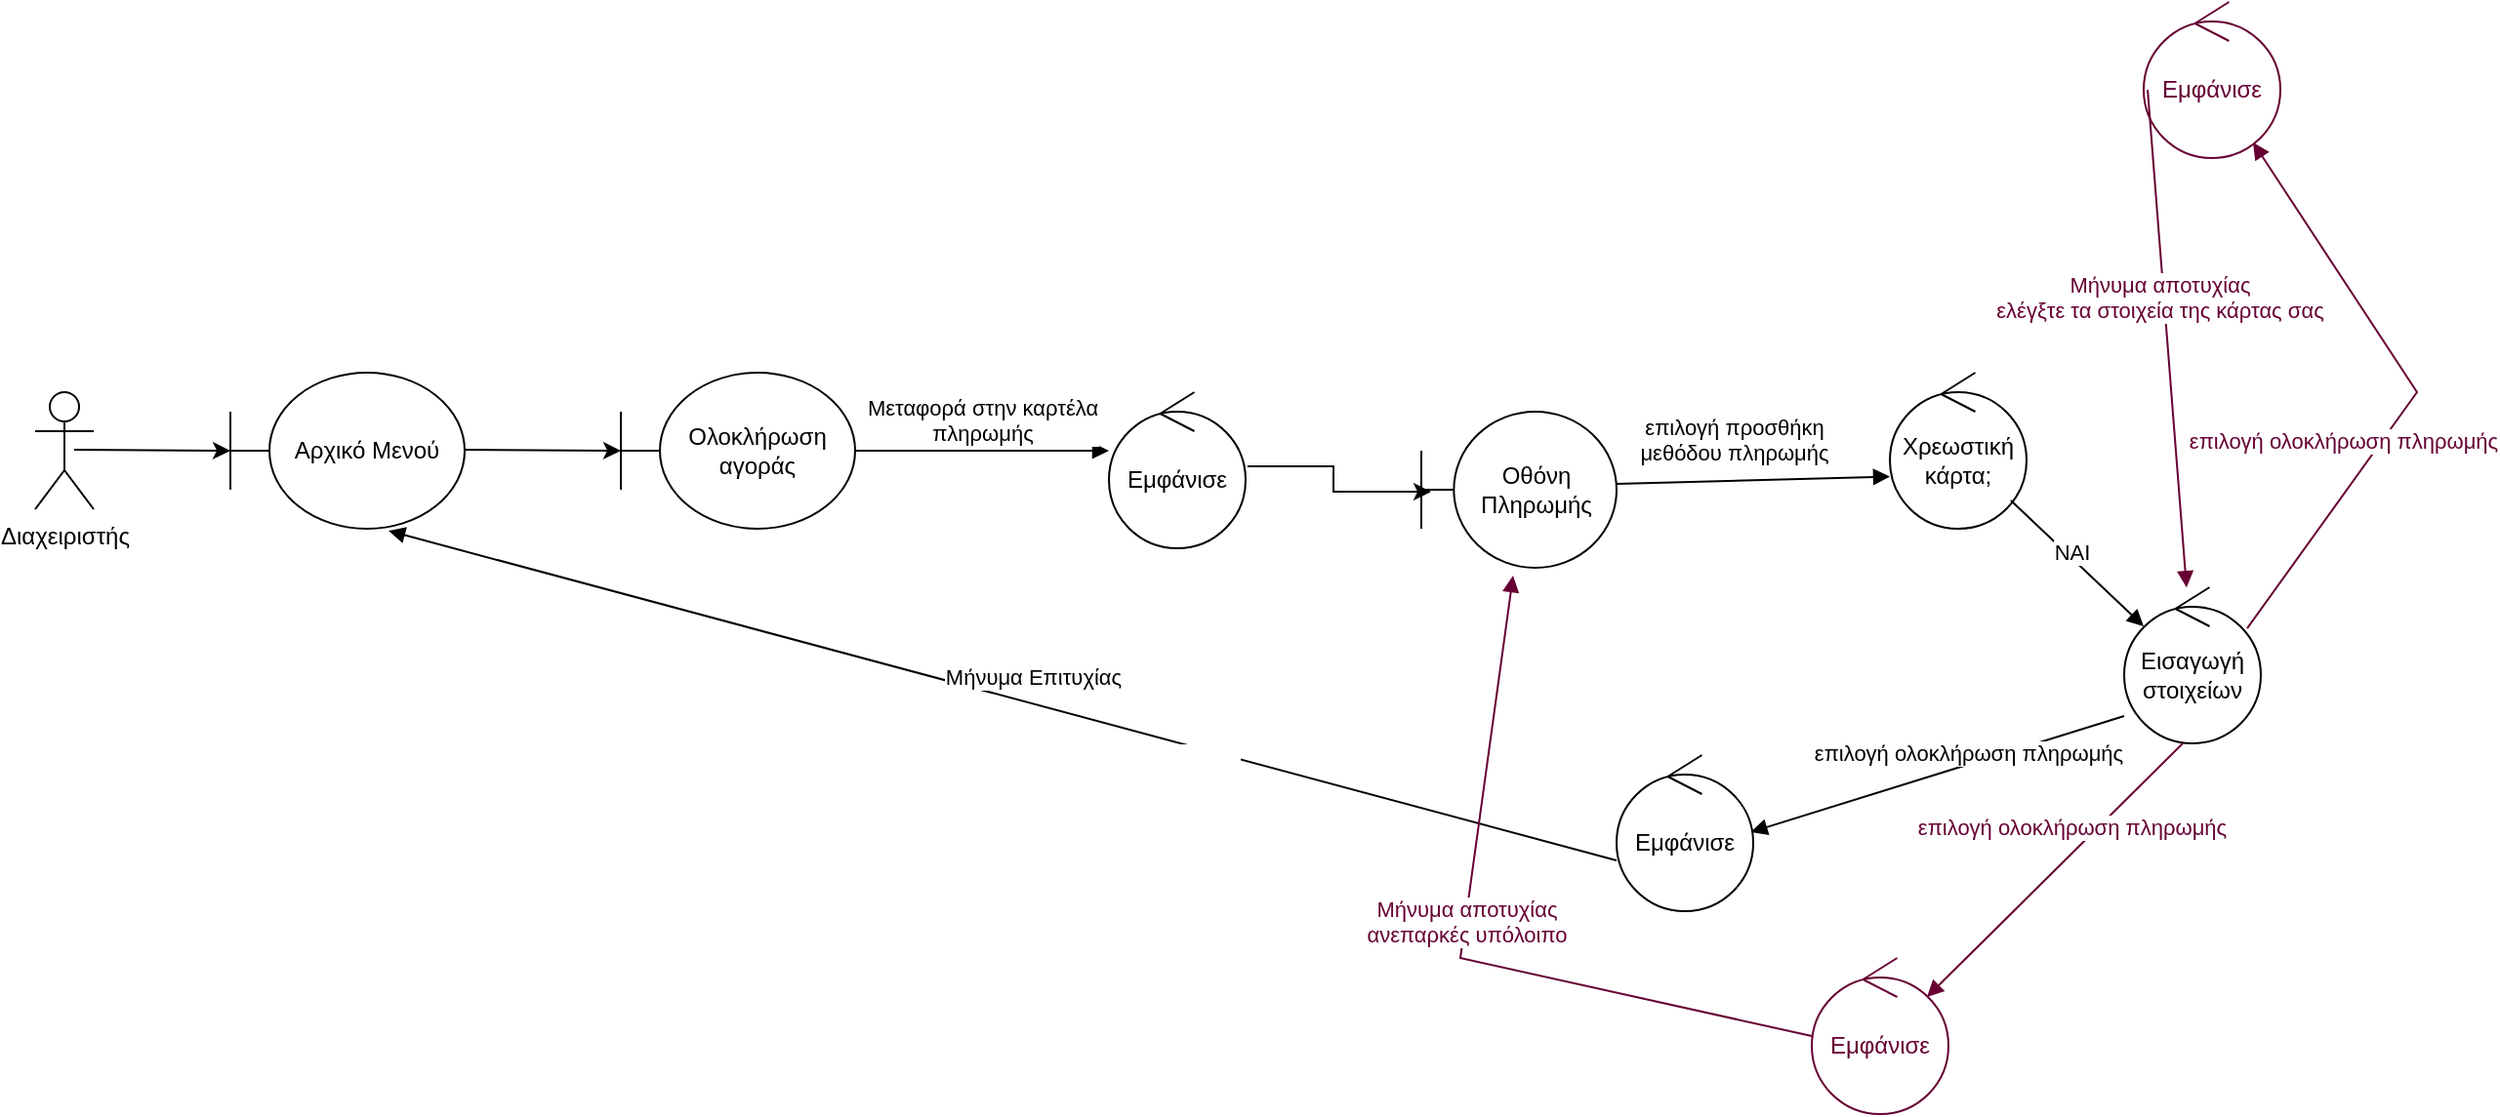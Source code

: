 <mxfile version="18.0.4" type="device"><diagram id="C5RBs43oDa-KdzZeNtuy" name="Page-1"><mxGraphModel dx="3076" dy="1931" grid="1" gridSize="10" guides="1" tooltips="1" connect="1" arrows="1" fold="1" page="1" pageScale="1" pageWidth="827" pageHeight="1169" math="0" shadow="0"><root><mxCell id="WIyWlLk6GJQsqaUBKTNV-0"/><mxCell id="WIyWlLk6GJQsqaUBKTNV-1" parent="WIyWlLk6GJQsqaUBKTNV-0"/><mxCell id="0oH2s43ZetDMLiPKKQr--0" value="Διαχειριστής" style="shape=umlActor;verticalLabelPosition=bottom;verticalAlign=top;html=1;" vertex="1" parent="WIyWlLk6GJQsqaUBKTNV-1"><mxGeometry x="-1620" y="-810" width="30" height="60" as="geometry"/></mxCell><mxCell id="0oH2s43ZetDMLiPKKQr--1" value="Ολοκλήρωση αγοράς" style="shape=umlBoundary;whiteSpace=wrap;html=1;" vertex="1" parent="WIyWlLk6GJQsqaUBKTNV-1"><mxGeometry x="-1320" y="-820" width="120" height="80" as="geometry"/></mxCell><mxCell id="0oH2s43ZetDMLiPKKQr--2" value="Εμφάνισε" style="ellipse;shape=umlControl;whiteSpace=wrap;html=1;" vertex="1" parent="WIyWlLk6GJQsqaUBKTNV-1"><mxGeometry x="-1070" y="-810" width="70" height="80" as="geometry"/></mxCell><mxCell id="0oH2s43ZetDMLiPKKQr--3" value="Μεταφορά στην καρτέλα &lt;br&gt;πληρωμής" style="html=1;verticalAlign=bottom;endArrow=block;rounded=0;exitX=1;exitY=0.5;exitDx=0;exitDy=0;exitPerimeter=0;entryX=0;entryY=0.375;entryDx=0;entryDy=0;entryPerimeter=0;" edge="1" parent="WIyWlLk6GJQsqaUBKTNV-1" source="0oH2s43ZetDMLiPKKQr--1" target="0oH2s43ZetDMLiPKKQr--2"><mxGeometry width="80" relative="1" as="geometry"><mxPoint x="-1060" y="-780" as="sourcePoint"/><mxPoint x="-958.83" y="-712.92" as="targetPoint"/><mxPoint as="offset"/></mxGeometry></mxCell><mxCell id="0oH2s43ZetDMLiPKKQr--4" style="edgeStyle=orthogonalEdgeStyle;rounded=0;orthogonalLoop=1;jettySize=auto;html=1;exitX=0.5;exitY=0.5;exitDx=0;exitDy=0;exitPerimeter=0;" edge="1" parent="WIyWlLk6GJQsqaUBKTNV-1"><mxGeometry relative="1" as="geometry"><mxPoint x="-1520" y="-780" as="targetPoint"/><mxPoint x="-1600" y="-780.5" as="sourcePoint"/><Array as="points"><mxPoint x="-1600" y="-780"/><mxPoint x="-1600" y="-780"/></Array></mxGeometry></mxCell><mxCell id="0oH2s43ZetDMLiPKKQr--5" style="edgeStyle=orthogonalEdgeStyle;rounded=0;orthogonalLoop=1;jettySize=auto;html=1;exitX=1.014;exitY=0.475;exitDx=0;exitDy=0;exitPerimeter=0;entryX=0.05;entryY=0.513;entryDx=0;entryDy=0;entryPerimeter=0;" edge="1" parent="WIyWlLk6GJQsqaUBKTNV-1" source="0oH2s43ZetDMLiPKKQr--2" target="0oH2s43ZetDMLiPKKQr--6"><mxGeometry relative="1" as="geometry"><mxPoint x="-1040" y="-762.36" as="targetPoint"/><mxPoint x="-1100" y="-762" as="sourcePoint"/><Array as="points"/></mxGeometry></mxCell><mxCell id="0oH2s43ZetDMLiPKKQr--6" value="Οθόνη Πληρωμής" style="shape=umlBoundary;whiteSpace=wrap;html=1;" vertex="1" parent="WIyWlLk6GJQsqaUBKTNV-1"><mxGeometry x="-910" y="-800" width="100" height="80" as="geometry"/></mxCell><mxCell id="0oH2s43ZetDMLiPKKQr--7" value="επιλογή προσθήκη &lt;br&gt;μεθόδου πληρωμής" style="html=1;verticalAlign=bottom;endArrow=block;rounded=0;" edge="1" parent="WIyWlLk6GJQsqaUBKTNV-1"><mxGeometry x="-0.139" y="5" width="80" relative="1" as="geometry"><mxPoint x="-810" y="-763" as="sourcePoint"/><mxPoint x="-670" y="-766.75" as="targetPoint"/><Array as="points"/><mxPoint as="offset"/></mxGeometry></mxCell><mxCell id="0oH2s43ZetDMLiPKKQr--8" value="Χρεωστική κάρτα;" style="ellipse;shape=umlControl;whiteSpace=wrap;html=1;" vertex="1" parent="WIyWlLk6GJQsqaUBKTNV-1"><mxGeometry x="-670" y="-820" width="70" height="80" as="geometry"/></mxCell><mxCell id="0oH2s43ZetDMLiPKKQr--9" value="ΝΑΙ" style="html=1;verticalAlign=bottom;endArrow=block;rounded=0;" edge="1" parent="WIyWlLk6GJQsqaUBKTNV-1" source="0oH2s43ZetDMLiPKKQr--8"><mxGeometry x="0.004" y="-5" width="80" relative="1" as="geometry"><mxPoint x="-536.03" y="-376.96" as="sourcePoint"/><mxPoint x="-540" y="-690" as="targetPoint"/><mxPoint as="offset"/></mxGeometry></mxCell><mxCell id="0oH2s43ZetDMLiPKKQr--10" value="Εισαγωγή στοιχείων" style="ellipse;shape=umlControl;whiteSpace=wrap;html=1;" vertex="1" parent="WIyWlLk6GJQsqaUBKTNV-1"><mxGeometry x="-550" y="-710" width="70" height="80" as="geometry"/></mxCell><mxCell id="0oH2s43ZetDMLiPKKQr--11" value="" style="html=1;verticalAlign=bottom;endArrow=block;rounded=0;" edge="1" parent="WIyWlLk6GJQsqaUBKTNV-1"><mxGeometry x="0.062" y="-3" width="80" relative="1" as="geometry"><mxPoint x="-550.001" y="-644.003" as="sourcePoint"/><mxPoint x="-741.23" y="-584.51" as="targetPoint"/><mxPoint as="offset"/></mxGeometry></mxCell><mxCell id="0oH2s43ZetDMLiPKKQr--12" value="επιλογή ολοκλήρωση πληρωμής" style="edgeLabel;html=1;align=center;verticalAlign=middle;resizable=0;points=[];" vertex="1" connectable="0" parent="0oH2s43ZetDMLiPKKQr--11"><mxGeometry x="-0.277" y="3" relative="1" as="geometry"><mxPoint x="-12" y="-6" as="offset"/></mxGeometry></mxCell><mxCell id="0oH2s43ZetDMLiPKKQr--13" value="Εμφάνισε" style="ellipse;shape=umlControl;whiteSpace=wrap;html=1;" vertex="1" parent="WIyWlLk6GJQsqaUBKTNV-1"><mxGeometry x="-810" y="-624" width="70" height="80" as="geometry"/></mxCell><mxCell id="0oH2s43ZetDMLiPKKQr--14" value="Μήνυμα Επιτυχίας" style="html=1;verticalAlign=bottom;endArrow=block;rounded=0;entryX=0.675;entryY=1.013;entryDx=0;entryDy=0;entryPerimeter=0;" edge="1" parent="WIyWlLk6GJQsqaUBKTNV-1" target="0oH2s43ZetDMLiPKKQr--15"><mxGeometry x="-0.045" y="-4" width="80" relative="1" as="geometry"><mxPoint x="-810" y="-570" as="sourcePoint"/><mxPoint x="-1270" y="-620" as="targetPoint"/><mxPoint as="offset"/><Array as="points"/></mxGeometry></mxCell><mxCell id="0oH2s43ZetDMLiPKKQr--15" value="Αρχικό Μενού" style="shape=umlBoundary;whiteSpace=wrap;html=1;" vertex="1" parent="WIyWlLk6GJQsqaUBKTNV-1"><mxGeometry x="-1520" y="-820" width="120" height="80" as="geometry"/></mxCell><mxCell id="0oH2s43ZetDMLiPKKQr--17" style="edgeStyle=orthogonalEdgeStyle;rounded=0;orthogonalLoop=1;jettySize=auto;html=1;exitX=0.5;exitY=0.5;exitDx=0;exitDy=0;exitPerimeter=0;" edge="1" parent="WIyWlLk6GJQsqaUBKTNV-1"><mxGeometry relative="1" as="geometry"><mxPoint x="-1320" y="-780" as="targetPoint"/><mxPoint x="-1400" y="-780.5" as="sourcePoint"/><Array as="points"><mxPoint x="-1400" y="-780"/><mxPoint x="-1400" y="-780"/></Array></mxGeometry></mxCell><mxCell id="0oH2s43ZetDMLiPKKQr--18" value="Εμφάνισε" style="ellipse;shape=umlControl;whiteSpace=wrap;html=1;strokeColor=#660033;fontColor=#660033;" vertex="1" parent="WIyWlLk6GJQsqaUBKTNV-1"><mxGeometry x="-710" y="-520" width="70" height="80" as="geometry"/></mxCell><mxCell id="0oH2s43ZetDMLiPKKQr--21" value="" style="html=1;verticalAlign=bottom;endArrow=block;rounded=0;exitX=0.429;exitY=1;exitDx=0;exitDy=0;exitPerimeter=0;entryX=0.843;entryY=0.25;entryDx=0;entryDy=0;entryPerimeter=0;strokeColor=#660033;" edge="1" parent="WIyWlLk6GJQsqaUBKTNV-1" source="0oH2s43ZetDMLiPKKQr--10" target="0oH2s43ZetDMLiPKKQr--18"><mxGeometry x="0.062" y="-3" width="80" relative="1" as="geometry"><mxPoint x="-520" y="-620" as="sourcePoint"/><mxPoint x="-660" y="-544" as="targetPoint"/><mxPoint as="offset"/></mxGeometry></mxCell><mxCell id="0oH2s43ZetDMLiPKKQr--22" value="επιλογή ολοκλήρωση πληρωμής" style="edgeLabel;html=1;align=center;verticalAlign=middle;resizable=0;points=[];fontColor=#660033;" vertex="1" connectable="0" parent="0oH2s43ZetDMLiPKKQr--21"><mxGeometry x="-0.277" y="3" relative="1" as="geometry"><mxPoint x="-12" y="-6" as="offset"/></mxGeometry></mxCell><mxCell id="0oH2s43ZetDMLiPKKQr--23" value="Μήνυμα αποτυχίας&lt;br&gt;ανεπαρκές υπόλοιπο" style="html=1;verticalAlign=bottom;endArrow=block;rounded=0;fontColor=#660033;strokeColor=#660033;exitX=0.014;exitY=0.75;exitDx=0;exitDy=0;exitPerimeter=0;entryX=0.47;entryY=1.05;entryDx=0;entryDy=0;entryPerimeter=0;" edge="1" parent="WIyWlLk6GJQsqaUBKTNV-1" target="0oH2s43ZetDMLiPKKQr--6"><mxGeometry x="-0.045" y="-4" width="80" relative="1" as="geometry"><mxPoint x="-710" y="-480" as="sourcePoint"/><mxPoint x="-1180" y="-580" as="targetPoint"/><mxPoint as="offset"/><Array as="points"><mxPoint x="-890" y="-520"/></Array></mxGeometry></mxCell><mxCell id="0oH2s43ZetDMLiPKKQr--25" value="" style="html=1;verticalAlign=bottom;endArrow=block;rounded=0;exitX=0.9;exitY=0.263;exitDx=0;exitDy=0;exitPerimeter=0;strokeColor=#660033;" edge="1" parent="WIyWlLk6GJQsqaUBKTNV-1" source="0oH2s43ZetDMLiPKKQr--10" target="0oH2s43ZetDMLiPKKQr--27"><mxGeometry x="0.062" y="-3" width="80" relative="1" as="geometry"><mxPoint x="-480" y="-693.48" as="sourcePoint"/><mxPoint x="-516" y="-866.52" as="targetPoint"/><mxPoint as="offset"/><Array as="points"><mxPoint x="-400" y="-810"/></Array></mxGeometry></mxCell><mxCell id="0oH2s43ZetDMLiPKKQr--26" value="επιλογή ολοκλήρωση πληρωμής" style="edgeLabel;html=1;align=center;verticalAlign=middle;resizable=0;points=[];fontColor=#660033;" vertex="1" connectable="0" parent="0oH2s43ZetDMLiPKKQr--25"><mxGeometry x="-0.277" y="3" relative="1" as="geometry"><mxPoint x="-12" y="-6" as="offset"/></mxGeometry></mxCell><mxCell id="0oH2s43ZetDMLiPKKQr--27" value="Εμφάνισε" style="ellipse;shape=umlControl;whiteSpace=wrap;html=1;strokeColor=#660033;fontColor=#660033;" vertex="1" parent="WIyWlLk6GJQsqaUBKTNV-1"><mxGeometry x="-540" y="-1010" width="70" height="80" as="geometry"/></mxCell><mxCell id="0oH2s43ZetDMLiPKKQr--28" value="Μήνυμα αποτυχίας&lt;br&gt;ελέγξτε τα στοιχεία της κάρτας σας" style="html=1;verticalAlign=bottom;endArrow=block;rounded=0;fontColor=#660033;strokeColor=#660033;exitX=0.029;exitY=0.563;exitDx=0;exitDy=0;exitPerimeter=0;" edge="1" parent="WIyWlLk6GJQsqaUBKTNV-1" source="0oH2s43ZetDMLiPKKQr--27" target="0oH2s43ZetDMLiPKKQr--10"><mxGeometry x="-0.045" y="-4" width="80" relative="1" as="geometry"><mxPoint x="-647" y="-874" as="sourcePoint"/><mxPoint x="-860" y="-880" as="targetPoint"/><mxPoint as="offset"/><Array as="points"/></mxGeometry></mxCell></root></mxGraphModel></diagram></mxfile>